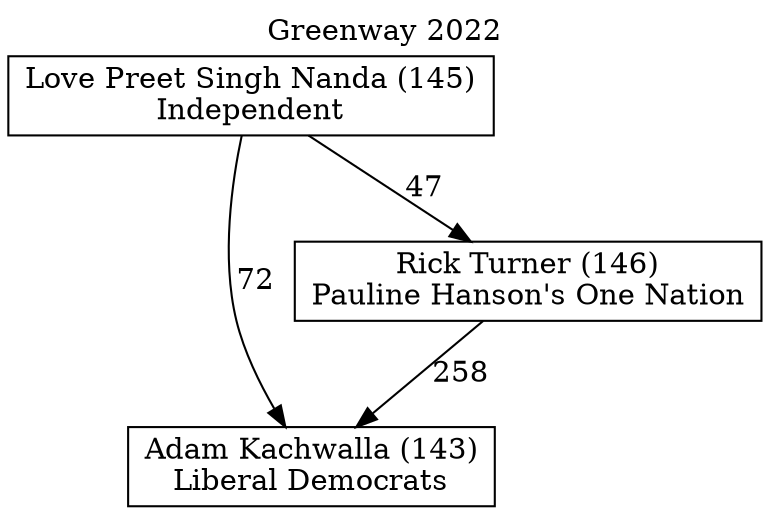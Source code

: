 // House preference flow
digraph "Adam Kachwalla (143)_Greenway_2022" {
	graph [label="Greenway 2022" labelloc=t mclimit=10]
	node [shape=box]
	"Adam Kachwalla (143)" [label="Adam Kachwalla (143)
Liberal Democrats"]
	"Rick Turner (146)" [label="Rick Turner (146)
Pauline Hanson's One Nation"]
	"Love Preet Singh Nanda (145)" [label="Love Preet Singh Nanda (145)
Independent"]
	"Rick Turner (146)" -> "Adam Kachwalla (143)" [label=258]
	"Love Preet Singh Nanda (145)" -> "Rick Turner (146)" [label=47]
	"Love Preet Singh Nanda (145)" -> "Adam Kachwalla (143)" [label=72]
}
